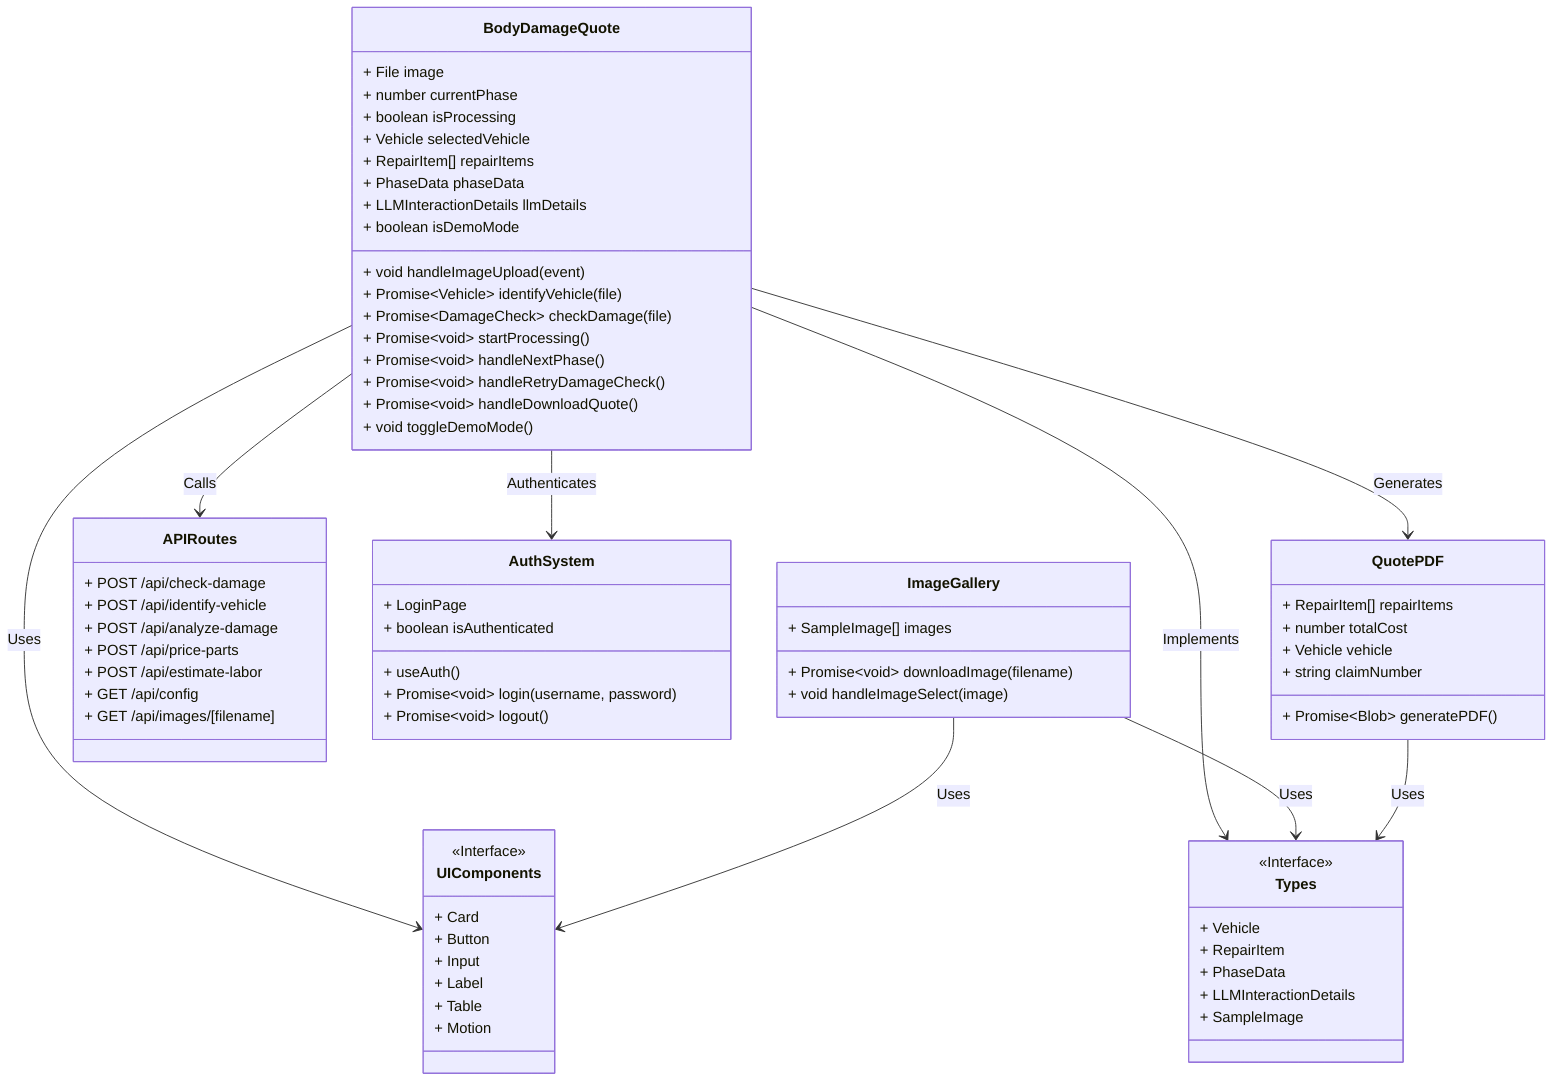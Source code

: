 classDiagram
    class BodyDamageQuote {
        + File image
        + number currentPhase
        + boolean isProcessing
        + Vehicle selectedVehicle
        + RepairItem[] repairItems
        + PhaseData phaseData
        + LLMInteractionDetails llmDetails
        + boolean isDemoMode
        + void handleImageUpload(event)
        + Promise~Vehicle~ identifyVehicle(file)
        + Promise~DamageCheck~ checkDamage(file)
        + Promise~void~ startProcessing()
        + Promise~void~ handleNextPhase()
        + Promise~void~ handleRetryDamageCheck()
        + Promise~void~ handleDownloadQuote()
        + void toggleDemoMode()
    }

    class QuotePDF {
        + RepairItem[] repairItems
        + number totalCost
        + Vehicle vehicle
        + string claimNumber
        + Promise~Blob~ generatePDF()
    }

    class APIRoutes {
        + POST /api/check-damage
        + POST /api/identify-vehicle
        + POST /api/analyze-damage
        + POST /api/price-parts
        + POST /api/estimate-labor
        + GET /api/config
        + GET /api/images/[filename]
    }

    class AuthSystem {
        + useAuth()
        + LoginPage
        + Promise~void~ login(username, password)
        + Promise~void~ logout()
        + boolean isAuthenticated
    }

    class ImageGallery {
        + SampleImage[] images
        + Promise~void~ downloadImage(filename)
        + void handleImageSelect(image)
    }

    class UIComponents {
        <<Interface>>
        + Card
        + Button
        + Input
        + Label
        + Table
        + Motion
    }

    class Types {
        <<Interface>>
        + Vehicle
        + RepairItem
        + PhaseData
        + LLMInteractionDetails
        + SampleImage
    }

    BodyDamageQuote --> UIComponents : Uses
    BodyDamageQuote --> QuotePDF : Generates
    BodyDamageQuote --> AuthSystem : Authenticates
    BodyDamageQuote --> APIRoutes : Calls
    BodyDamageQuote --> Types : Implements
    ImageGallery --> UIComponents : Uses
    ImageGallery --> Types : Uses
    QuotePDF --> Types : Uses